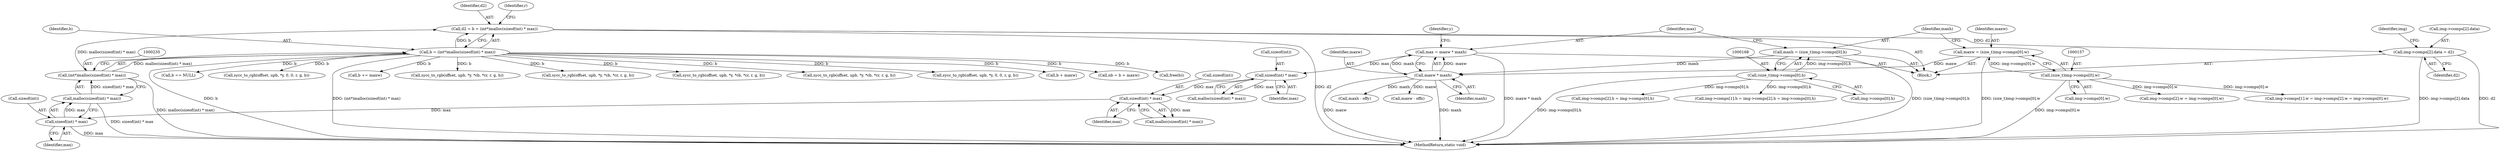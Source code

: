 digraph "0_openjpeg_15f081c89650dccee4aa4ae66f614c3fdb268767_0@pointer" {
"1000230" [label="(Call,d2 = b = (int*)malloc(sizeof(int) * max))"];
"1000232" [label="(Call,b = (int*)malloc(sizeof(int) * max))"];
"1000234" [label="(Call,(int*)malloc(sizeof(int) * max))"];
"1000236" [label="(Call,malloc(sizeof(int) * max))"];
"1000237" [label="(Call,sizeof(int) * max)"];
"1000226" [label="(Call,sizeof(int) * max)"];
"1000215" [label="(Call,sizeof(int) * max)"];
"1000176" [label="(Call,max = maxw * maxh)"];
"1000178" [label="(Call,maxw * maxh)"];
"1000154" [label="(Call,maxw = (size_t)img->comps[0].w)"];
"1000156" [label="(Call,(size_t)img->comps[0].w)"];
"1000165" [label="(Call,maxh = (size_t)img->comps[0].h)"];
"1000167" [label="(Call,(size_t)img->comps[0].h)"];
"1000678" [label="(Call,img->comps[2].data = d2)"];
"1000695" [label="(Call,img->comps[2].w = img->comps[0].w)"];
"1000234" [label="(Call,(int*)malloc(sizeof(int) * max))"];
"1000238" [label="(Call,sizeof(int))"];
"1000227" [label="(Call,sizeof(int))"];
"1000250" [label="(Call,b == NULL)"];
"1000214" [label="(Call,malloc(sizeof(int) * max))"];
"1000678" [label="(Call,img->comps[2].data = d2)"];
"1000176" [label="(Call,max = maxw * maxh)"];
"1000686" [label="(Identifier,d2)"];
"1000167" [label="(Call,(size_t)img->comps[0].h)"];
"1000156" [label="(Call,(size_t)img->comps[0].w)"];
"1000687" [label="(Call,img->comps[1].w = img->comps[2].w = img->comps[0].w)"];
"1000294" [label="(Call,sycc_to_rgb(offset, upb, *y, 0, 0, r, g, b))"];
"1000165" [label="(Call,maxh = (size_t)img->comps[0].h)"];
"1000550" [label="(Call,b += maxw)"];
"1000718" [label="(Call,img->comps[2].h = img->comps[0].h)"];
"1000691" [label="(Identifier,img)"];
"1000710" [label="(Call,img->comps[1].h = img->comps[2].h = img->comps[0].h)"];
"1000233" [label="(Identifier,b)"];
"1000229" [label="(Identifier,max)"];
"1000180" [label="(Identifier,maxh)"];
"1000232" [label="(Call,b = (int*)malloc(sizeof(int) * max))"];
"1000408" [label="(Call,sycc_to_rgb(offset, upb, *y, *cb, *cr, r, g, b))"];
"1000177" [label="(Identifier,max)"];
"1000178" [label="(Call,maxw * maxh)"];
"1000231" [label="(Identifier,d2)"];
"1000624" [label="(Call,sycc_to_rgb(offset, upb, *y, *cb, *cr, r, g, b))"];
"1000218" [label="(Identifier,max)"];
"1000105" [label="(Block,)"];
"1000216" [label="(Call,sizeof(int))"];
"1000182" [label="(Identifier,y)"];
"1000275" [label="(Call,maxh - offy)"];
"1000575" [label="(Call,sycc_to_rgb(offset, upb, *y, *cb, *cr, r, g, b))"];
"1000497" [label="(Call,sycc_to_rgb(offset, upb, *y, *cb, *cr, r, g, b))"];
"1000166" [label="(Identifier,maxh)"];
"1000155" [label="(Identifier,maxw)"];
"1000263" [label="(Call,maxw - offx)"];
"1000158" [label="(Call,img->comps[0].w)"];
"1000179" [label="(Identifier,maxw)"];
"1000792" [label="(MethodReturn,static void)"];
"1000354" [label="(Call,sycc_to_rgb(offset, upb, *y, 0, 0, r, g, b))"];
"1000237" [label="(Call,sizeof(int) * max)"];
"1000226" [label="(Call,sizeof(int) * max)"];
"1000346" [label="(Call,b + maxw)"];
"1000225" [label="(Call,malloc(sizeof(int) * max))"];
"1000230" [label="(Call,d2 = b = (int*)malloc(sizeof(int) * max))"];
"1000344" [label="(Call,nb = b + maxw)"];
"1000240" [label="(Identifier,max)"];
"1000154" [label="(Call,maxw = (size_t)img->comps[0].w)"];
"1000236" [label="(Call,malloc(sizeof(int) * max))"];
"1000215" [label="(Call,sizeof(int) * max)"];
"1000169" [label="(Call,img->comps[0].h)"];
"1000679" [label="(Call,img->comps[2].data)"];
"1000244" [label="(Identifier,r)"];
"1000790" [label="(Call,free(b))"];
"1000230" -> "1000105"  [label="AST: "];
"1000230" -> "1000232"  [label="CFG: "];
"1000231" -> "1000230"  [label="AST: "];
"1000232" -> "1000230"  [label="AST: "];
"1000244" -> "1000230"  [label="CFG: "];
"1000230" -> "1000792"  [label="DDG: d2"];
"1000232" -> "1000230"  [label="DDG: b"];
"1000234" -> "1000230"  [label="DDG: malloc(sizeof(int) * max)"];
"1000230" -> "1000678"  [label="DDG: d2"];
"1000232" -> "1000234"  [label="CFG: "];
"1000233" -> "1000232"  [label="AST: "];
"1000234" -> "1000232"  [label="AST: "];
"1000232" -> "1000792"  [label="DDG: b"];
"1000232" -> "1000792"  [label="DDG: (int*)malloc(sizeof(int) * max)"];
"1000234" -> "1000232"  [label="DDG: malloc(sizeof(int) * max)"];
"1000232" -> "1000250"  [label="DDG: b"];
"1000232" -> "1000294"  [label="DDG: b"];
"1000232" -> "1000344"  [label="DDG: b"];
"1000232" -> "1000346"  [label="DDG: b"];
"1000232" -> "1000354"  [label="DDG: b"];
"1000232" -> "1000408"  [label="DDG: b"];
"1000232" -> "1000497"  [label="DDG: b"];
"1000232" -> "1000550"  [label="DDG: b"];
"1000232" -> "1000575"  [label="DDG: b"];
"1000232" -> "1000624"  [label="DDG: b"];
"1000232" -> "1000790"  [label="DDG: b"];
"1000234" -> "1000236"  [label="CFG: "];
"1000235" -> "1000234"  [label="AST: "];
"1000236" -> "1000234"  [label="AST: "];
"1000234" -> "1000792"  [label="DDG: malloc(sizeof(int) * max)"];
"1000236" -> "1000234"  [label="DDG: sizeof(int) * max"];
"1000236" -> "1000237"  [label="CFG: "];
"1000237" -> "1000236"  [label="AST: "];
"1000236" -> "1000792"  [label="DDG: sizeof(int) * max"];
"1000237" -> "1000236"  [label="DDG: max"];
"1000237" -> "1000240"  [label="CFG: "];
"1000238" -> "1000237"  [label="AST: "];
"1000240" -> "1000237"  [label="AST: "];
"1000237" -> "1000792"  [label="DDG: max"];
"1000226" -> "1000237"  [label="DDG: max"];
"1000226" -> "1000225"  [label="AST: "];
"1000226" -> "1000229"  [label="CFG: "];
"1000227" -> "1000226"  [label="AST: "];
"1000229" -> "1000226"  [label="AST: "];
"1000225" -> "1000226"  [label="CFG: "];
"1000226" -> "1000225"  [label="DDG: max"];
"1000215" -> "1000226"  [label="DDG: max"];
"1000215" -> "1000214"  [label="AST: "];
"1000215" -> "1000218"  [label="CFG: "];
"1000216" -> "1000215"  [label="AST: "];
"1000218" -> "1000215"  [label="AST: "];
"1000214" -> "1000215"  [label="CFG: "];
"1000215" -> "1000214"  [label="DDG: max"];
"1000176" -> "1000215"  [label="DDG: max"];
"1000176" -> "1000105"  [label="AST: "];
"1000176" -> "1000178"  [label="CFG: "];
"1000177" -> "1000176"  [label="AST: "];
"1000178" -> "1000176"  [label="AST: "];
"1000182" -> "1000176"  [label="CFG: "];
"1000176" -> "1000792"  [label="DDG: maxw * maxh"];
"1000178" -> "1000176"  [label="DDG: maxw"];
"1000178" -> "1000176"  [label="DDG: maxh"];
"1000178" -> "1000180"  [label="CFG: "];
"1000179" -> "1000178"  [label="AST: "];
"1000180" -> "1000178"  [label="AST: "];
"1000178" -> "1000792"  [label="DDG: maxw"];
"1000178" -> "1000792"  [label="DDG: maxh"];
"1000154" -> "1000178"  [label="DDG: maxw"];
"1000165" -> "1000178"  [label="DDG: maxh"];
"1000178" -> "1000263"  [label="DDG: maxw"];
"1000178" -> "1000275"  [label="DDG: maxh"];
"1000154" -> "1000105"  [label="AST: "];
"1000154" -> "1000156"  [label="CFG: "];
"1000155" -> "1000154"  [label="AST: "];
"1000156" -> "1000154"  [label="AST: "];
"1000166" -> "1000154"  [label="CFG: "];
"1000154" -> "1000792"  [label="DDG: (size_t)img->comps[0].w"];
"1000156" -> "1000154"  [label="DDG: img->comps[0].w"];
"1000156" -> "1000158"  [label="CFG: "];
"1000157" -> "1000156"  [label="AST: "];
"1000158" -> "1000156"  [label="AST: "];
"1000156" -> "1000792"  [label="DDG: img->comps[0].w"];
"1000156" -> "1000687"  [label="DDG: img->comps[0].w"];
"1000156" -> "1000695"  [label="DDG: img->comps[0].w"];
"1000165" -> "1000105"  [label="AST: "];
"1000165" -> "1000167"  [label="CFG: "];
"1000166" -> "1000165"  [label="AST: "];
"1000167" -> "1000165"  [label="AST: "];
"1000177" -> "1000165"  [label="CFG: "];
"1000165" -> "1000792"  [label="DDG: (size_t)img->comps[0].h"];
"1000167" -> "1000165"  [label="DDG: img->comps[0].h"];
"1000167" -> "1000169"  [label="CFG: "];
"1000168" -> "1000167"  [label="AST: "];
"1000169" -> "1000167"  [label="AST: "];
"1000167" -> "1000792"  [label="DDG: img->comps[0].h"];
"1000167" -> "1000710"  [label="DDG: img->comps[0].h"];
"1000167" -> "1000718"  [label="DDG: img->comps[0].h"];
"1000678" -> "1000105"  [label="AST: "];
"1000678" -> "1000686"  [label="CFG: "];
"1000679" -> "1000678"  [label="AST: "];
"1000686" -> "1000678"  [label="AST: "];
"1000691" -> "1000678"  [label="CFG: "];
"1000678" -> "1000792"  [label="DDG: img->comps[2].data"];
"1000678" -> "1000792"  [label="DDG: d2"];
}
